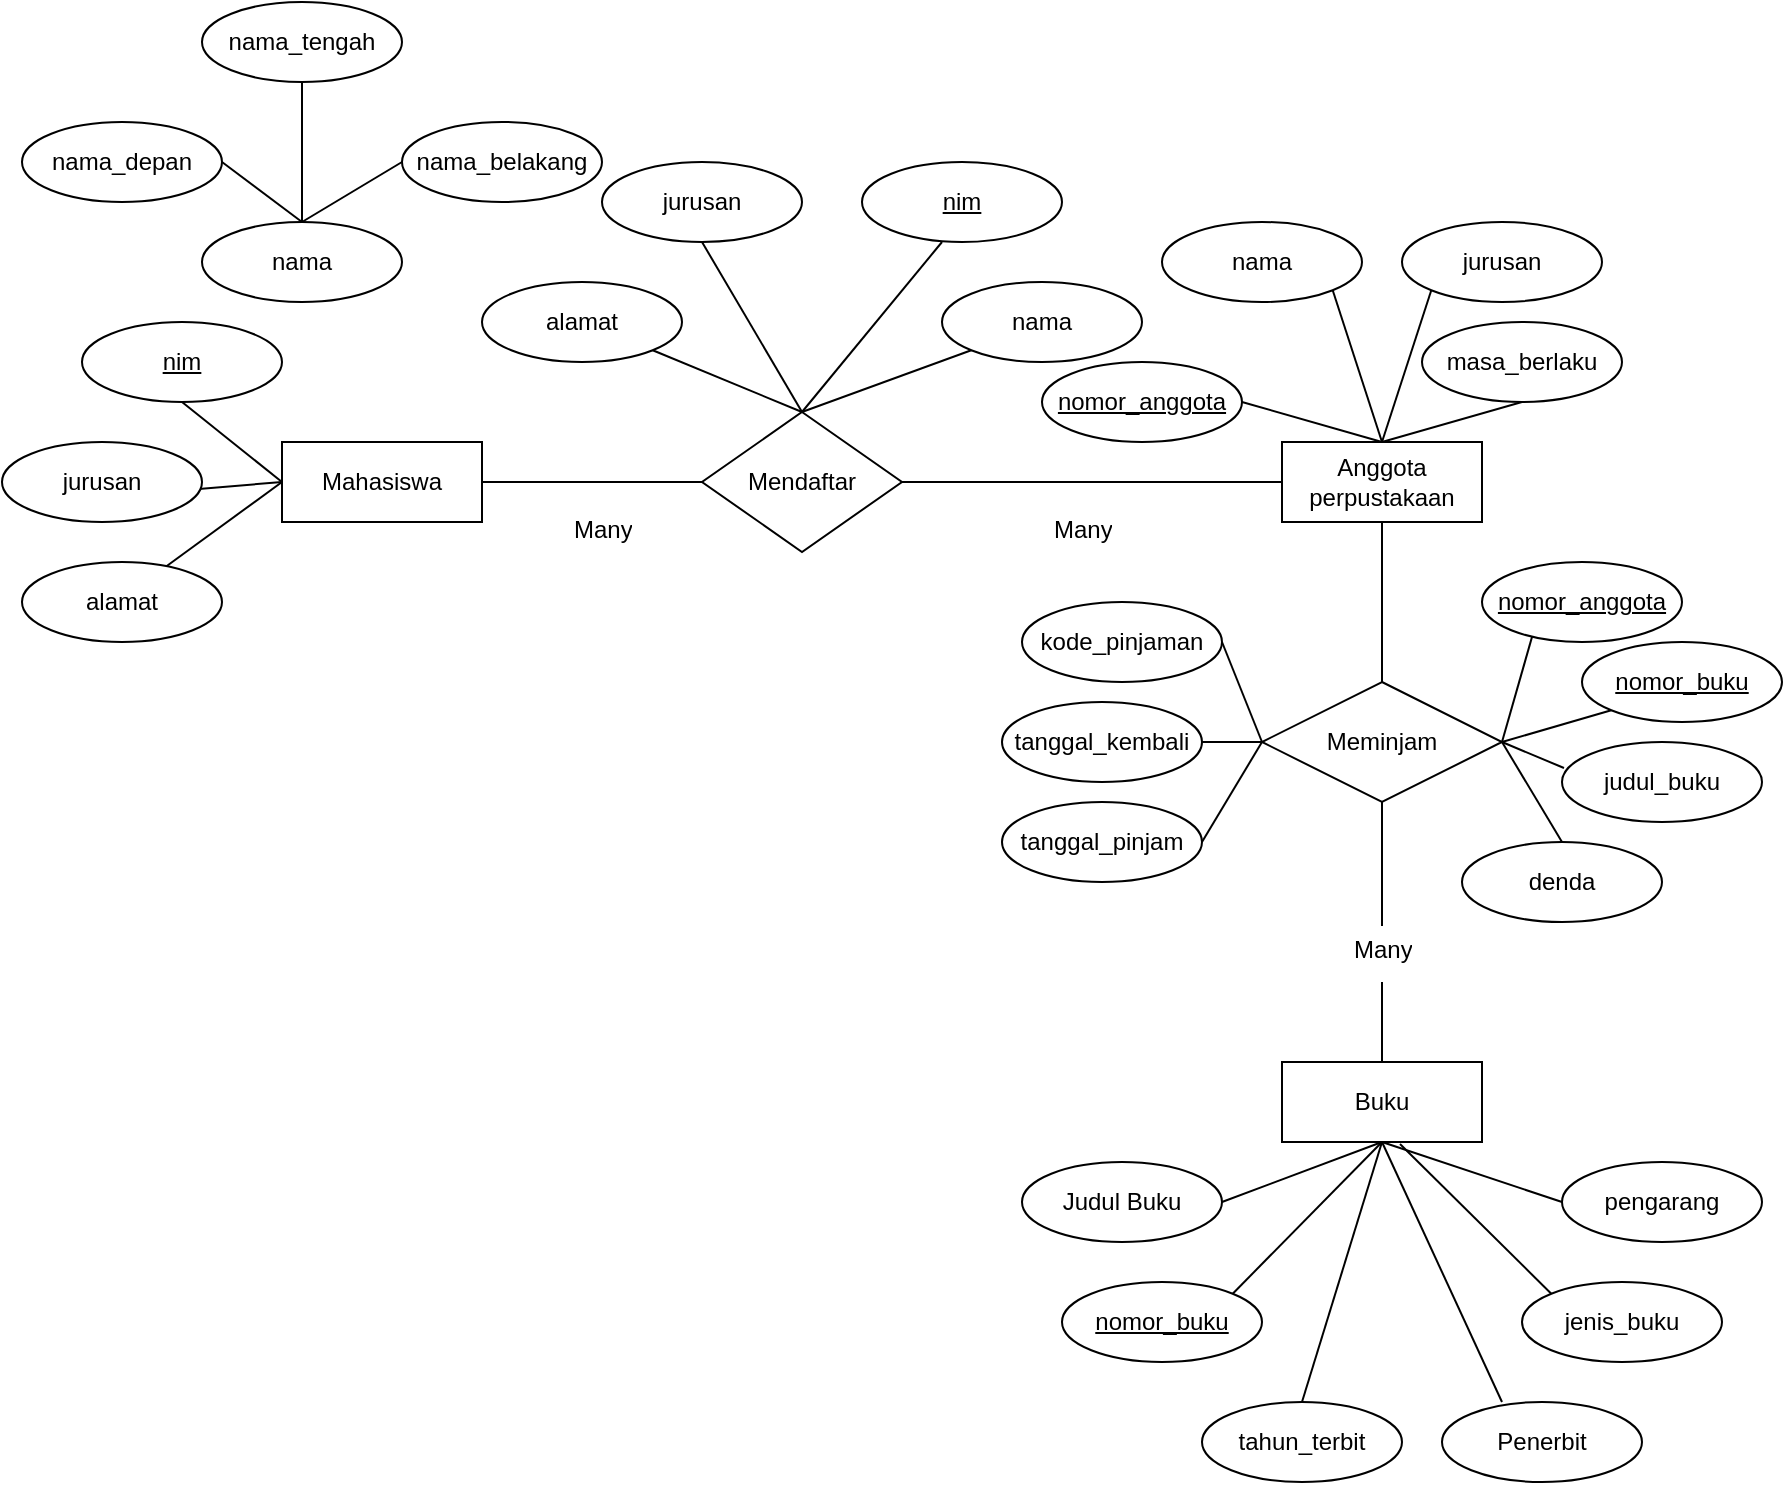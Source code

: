 <mxfile version="24.7.6">
  <diagram name="Page-1" id="t4ufFn0iIrSGXLn8YNoT">
    <mxGraphModel dx="795" dy="493" grid="1" gridSize="10" guides="1" tooltips="1" connect="1" arrows="1" fold="1" page="1" pageScale="1" pageWidth="850" pageHeight="1100" math="0" shadow="0">
      <root>
        <mxCell id="0" />
        <mxCell id="1" parent="0" />
        <mxCell id="QbWQsQQQNi0sNVWzcTwR-8" value="nama_tengah" style="ellipse;whiteSpace=wrap;html=1;align=center;" vertex="1" parent="1">
          <mxGeometry x="110" y="300" width="100" height="40" as="geometry" />
        </mxCell>
        <mxCell id="QbWQsQQQNi0sNVWzcTwR-9" value="nama_belakang" style="ellipse;whiteSpace=wrap;html=1;align=center;" vertex="1" parent="1">
          <mxGeometry x="210" y="360" width="100" height="40" as="geometry" />
        </mxCell>
        <mxCell id="QbWQsQQQNi0sNVWzcTwR-10" value="nama_depan" style="ellipse;whiteSpace=wrap;html=1;align=center;" vertex="1" parent="1">
          <mxGeometry x="20" y="360" width="100" height="40" as="geometry" />
        </mxCell>
        <mxCell id="QbWQsQQQNi0sNVWzcTwR-14" value="nama" style="ellipse;whiteSpace=wrap;html=1;align=center;" vertex="1" parent="1">
          <mxGeometry x="110" y="410" width="100" height="40" as="geometry" />
        </mxCell>
        <mxCell id="QbWQsQQQNi0sNVWzcTwR-15" value="" style="endArrow=none;html=1;rounded=0;exitX=0.5;exitY=0;exitDx=0;exitDy=0;entryX=0.5;entryY=1;entryDx=0;entryDy=0;" edge="1" parent="1" source="QbWQsQQQNi0sNVWzcTwR-14" target="QbWQsQQQNi0sNVWzcTwR-8">
          <mxGeometry relative="1" as="geometry">
            <mxPoint x="50" y="480" as="sourcePoint" />
            <mxPoint x="210" y="480" as="targetPoint" />
          </mxGeometry>
        </mxCell>
        <mxCell id="QbWQsQQQNi0sNVWzcTwR-16" value="" style="endArrow=none;html=1;rounded=0;exitX=1;exitY=0.5;exitDx=0;exitDy=0;entryX=0.5;entryY=0;entryDx=0;entryDy=0;" edge="1" parent="1" source="QbWQsQQQNi0sNVWzcTwR-10" target="QbWQsQQQNi0sNVWzcTwR-14">
          <mxGeometry relative="1" as="geometry">
            <mxPoint x="90" y="490" as="sourcePoint" />
            <mxPoint x="250" y="490" as="targetPoint" />
          </mxGeometry>
        </mxCell>
        <mxCell id="QbWQsQQQNi0sNVWzcTwR-17" value="" style="endArrow=none;html=1;rounded=0;exitX=0.5;exitY=0;exitDx=0;exitDy=0;entryX=0;entryY=0.5;entryDx=0;entryDy=0;" edge="1" parent="1" source="QbWQsQQQNi0sNVWzcTwR-14" target="QbWQsQQQNi0sNVWzcTwR-9">
          <mxGeometry relative="1" as="geometry">
            <mxPoint x="170" y="490" as="sourcePoint" />
            <mxPoint x="330" y="490" as="targetPoint" />
          </mxGeometry>
        </mxCell>
        <mxCell id="QbWQsQQQNi0sNVWzcTwR-18" value="Mahasiswa" style="whiteSpace=wrap;html=1;align=center;" vertex="1" parent="1">
          <mxGeometry x="150" y="520" width="100" height="40" as="geometry" />
        </mxCell>
        <mxCell id="QbWQsQQQNi0sNVWzcTwR-19" value="nim" style="ellipse;whiteSpace=wrap;html=1;align=center;fontStyle=4;" vertex="1" parent="1">
          <mxGeometry x="50" y="460" width="100" height="40" as="geometry" />
        </mxCell>
        <mxCell id="QbWQsQQQNi0sNVWzcTwR-22" value="" style="endArrow=none;html=1;rounded=0;exitX=0;exitY=0.5;exitDx=0;exitDy=0;entryX=0.954;entryY=0.593;entryDx=0;entryDy=0;entryPerimeter=0;" edge="1" parent="1" source="QbWQsQQQNi0sNVWzcTwR-18" target="QbWQsQQQNi0sNVWzcTwR-199">
          <mxGeometry relative="1" as="geometry">
            <mxPoint x="220" y="600" as="sourcePoint" />
            <mxPoint x="110" y="540" as="targetPoint" />
          </mxGeometry>
        </mxCell>
        <mxCell id="QbWQsQQQNi0sNVWzcTwR-23" value="" style="endArrow=none;html=1;rounded=0;exitX=0.5;exitY=1;exitDx=0;exitDy=0;entryX=0;entryY=0.5;entryDx=0;entryDy=0;" edge="1" parent="1" source="QbWQsQQQNi0sNVWzcTwR-19" target="QbWQsQQQNi0sNVWzcTwR-18">
          <mxGeometry relative="1" as="geometry">
            <mxPoint x="260" y="610" as="sourcePoint" />
            <mxPoint x="420" y="610" as="targetPoint" />
          </mxGeometry>
        </mxCell>
        <mxCell id="QbWQsQQQNi0sNVWzcTwR-24" value="" style="endArrow=none;html=1;rounded=0;exitX=0.71;exitY=0.075;exitDx=0;exitDy=0;entryX=0;entryY=0.5;entryDx=0;entryDy=0;exitPerimeter=0;" edge="1" parent="1" source="QbWQsQQQNi0sNVWzcTwR-198" target="QbWQsQQQNi0sNVWzcTwR-18">
          <mxGeometry relative="1" as="geometry">
            <mxPoint x="95.355" y="580.858" as="sourcePoint" />
            <mxPoint x="150" y="520" as="targetPoint" />
          </mxGeometry>
        </mxCell>
        <mxCell id="QbWQsQQQNi0sNVWzcTwR-25" value="" style="endArrow=none;html=1;rounded=0;exitX=1;exitY=0.5;exitDx=0;exitDy=0;entryX=0;entryY=0.5;entryDx=0;entryDy=0;" edge="1" parent="1" source="QbWQsQQQNi0sNVWzcTwR-18" target="QbWQsQQQNi0sNVWzcTwR-27">
          <mxGeometry relative="1" as="geometry">
            <mxPoint x="290" y="620" as="sourcePoint" />
            <mxPoint x="450" y="620" as="targetPoint" />
          </mxGeometry>
        </mxCell>
        <mxCell id="QbWQsQQQNi0sNVWzcTwR-27" value="Mendaftar" style="shape=rhombus;perimeter=rhombusPerimeter;whiteSpace=wrap;html=1;align=center;" vertex="1" parent="1">
          <mxGeometry x="360" y="505" width="100" height="70" as="geometry" />
        </mxCell>
        <mxCell id="QbWQsQQQNi0sNVWzcTwR-28" value="nama" style="ellipse;whiteSpace=wrap;html=1;align=center;" vertex="1" parent="1">
          <mxGeometry x="480" y="440" width="100" height="40" as="geometry" />
        </mxCell>
        <mxCell id="QbWQsQQQNi0sNVWzcTwR-30" value="jurusan" style="ellipse;whiteSpace=wrap;html=1;align=center;" vertex="1" parent="1">
          <mxGeometry x="310" y="380" width="100" height="40" as="geometry" />
        </mxCell>
        <mxCell id="QbWQsQQQNi0sNVWzcTwR-31" value="alamat" style="ellipse;whiteSpace=wrap;html=1;align=center;" vertex="1" parent="1">
          <mxGeometry x="250" y="440" width="100" height="40" as="geometry" />
        </mxCell>
        <mxCell id="QbWQsQQQNi0sNVWzcTwR-32" value="" style="endArrow=none;html=1;rounded=0;exitX=0.5;exitY=0;exitDx=0;exitDy=0;entryX=0;entryY=1;entryDx=0;entryDy=0;" edge="1" parent="1" source="QbWQsQQQNi0sNVWzcTwR-27" target="QbWQsQQQNi0sNVWzcTwR-28">
          <mxGeometry relative="1" as="geometry">
            <mxPoint x="670" y="590" as="sourcePoint" />
            <mxPoint x="830" y="590" as="targetPoint" />
          </mxGeometry>
        </mxCell>
        <mxCell id="QbWQsQQQNi0sNVWzcTwR-33" value="" style="endArrow=none;html=1;rounded=0;entryX=0.5;entryY=1;entryDx=0;entryDy=0;exitX=0.5;exitY=0;exitDx=0;exitDy=0;" edge="1" parent="1" source="QbWQsQQQNi0sNVWzcTwR-27" target="QbWQsQQQNi0sNVWzcTwR-30">
          <mxGeometry relative="1" as="geometry">
            <mxPoint x="470" y="500" as="sourcePoint" />
            <mxPoint x="510" y="470" as="targetPoint" />
          </mxGeometry>
        </mxCell>
        <mxCell id="QbWQsQQQNi0sNVWzcTwR-34" value="" style="endArrow=none;html=1;rounded=0;exitX=0.4;exitY=1;exitDx=0;exitDy=0;entryX=0.5;entryY=0;entryDx=0;entryDy=0;exitPerimeter=0;" edge="1" parent="1" source="QbWQsQQQNi0sNVWzcTwR-196" target="QbWQsQQQNi0sNVWzcTwR-27">
          <mxGeometry relative="1" as="geometry">
            <mxPoint x="480" y="424" as="sourcePoint" />
            <mxPoint x="470" y="480" as="targetPoint" />
            <Array as="points" />
          </mxGeometry>
        </mxCell>
        <mxCell id="QbWQsQQQNi0sNVWzcTwR-35" value="" style="endArrow=none;html=1;rounded=0;exitX=0.5;exitY=0;exitDx=0;exitDy=0;entryX=1;entryY=1;entryDx=0;entryDy=0;" edge="1" parent="1" source="QbWQsQQQNi0sNVWzcTwR-27" target="QbWQsQQQNi0sNVWzcTwR-31">
          <mxGeometry relative="1" as="geometry">
            <mxPoint x="500" y="535" as="sourcePoint" />
            <mxPoint x="530" y="490" as="targetPoint" />
          </mxGeometry>
        </mxCell>
        <mxCell id="QbWQsQQQNi0sNVWzcTwR-37" value="Anggota&lt;div&gt;perpustakaan&lt;/div&gt;" style="whiteSpace=wrap;html=1;align=center;" vertex="1" parent="1">
          <mxGeometry x="650" y="520" width="100" height="40" as="geometry" />
        </mxCell>
        <mxCell id="QbWQsQQQNi0sNVWzcTwR-38" value="" style="endArrow=none;html=1;rounded=0;exitX=1;exitY=0.5;exitDx=0;exitDy=0;entryX=0;entryY=0.5;entryDx=0;entryDy=0;" edge="1" parent="1" source="QbWQsQQQNi0sNVWzcTwR-27" target="QbWQsQQQNi0sNVWzcTwR-37">
          <mxGeometry relative="1" as="geometry">
            <mxPoint x="600" y="620" as="sourcePoint" />
            <mxPoint x="760" y="620" as="targetPoint" />
          </mxGeometry>
        </mxCell>
        <mxCell id="QbWQsQQQNi0sNVWzcTwR-148" value="jurusan" style="ellipse;whiteSpace=wrap;html=1;align=center;" vertex="1" parent="1">
          <mxGeometry x="710" y="410" width="100" height="40" as="geometry" />
        </mxCell>
        <mxCell id="QbWQsQQQNi0sNVWzcTwR-150" value="nama" style="ellipse;whiteSpace=wrap;html=1;align=center;" vertex="1" parent="1">
          <mxGeometry x="590" y="410" width="100" height="40" as="geometry" />
        </mxCell>
        <mxCell id="QbWQsQQQNi0sNVWzcTwR-151" value="masa_berlaku" style="ellipse;whiteSpace=wrap;html=1;align=center;" vertex="1" parent="1">
          <mxGeometry x="720" y="460" width="100" height="40" as="geometry" />
        </mxCell>
        <mxCell id="QbWQsQQQNi0sNVWzcTwR-152" value="" style="endArrow=none;html=1;rounded=0;exitX=0.5;exitY=0;exitDx=0;exitDy=0;entryX=0.5;entryY=1;entryDx=0;entryDy=0;" edge="1" parent="1" source="QbWQsQQQNi0sNVWzcTwR-37" target="QbWQsQQQNi0sNVWzcTwR-151">
          <mxGeometry relative="1" as="geometry">
            <mxPoint x="590" y="610" as="sourcePoint" />
            <mxPoint x="750" y="610" as="targetPoint" />
          </mxGeometry>
        </mxCell>
        <mxCell id="QbWQsQQQNi0sNVWzcTwR-153" value="" style="endArrow=none;html=1;rounded=0;exitX=0.5;exitY=0;exitDx=0;exitDy=0;entryX=1;entryY=0.5;entryDx=0;entryDy=0;" edge="1" parent="1" source="QbWQsQQQNi0sNVWzcTwR-37" target="QbWQsQQQNi0sNVWzcTwR-194">
          <mxGeometry relative="1" as="geometry">
            <mxPoint x="700" y="610" as="sourcePoint" />
            <mxPoint x="630" y="500" as="targetPoint" />
          </mxGeometry>
        </mxCell>
        <mxCell id="QbWQsQQQNi0sNVWzcTwR-154" value="" style="endArrow=none;html=1;rounded=0;exitX=0.5;exitY=0;exitDx=0;exitDy=0;entryX=0;entryY=1;entryDx=0;entryDy=0;" edge="1" parent="1" source="QbWQsQQQNi0sNVWzcTwR-37" target="QbWQsQQQNi0sNVWzcTwR-148">
          <mxGeometry relative="1" as="geometry">
            <mxPoint x="640" y="630" as="sourcePoint" />
            <mxPoint x="800" y="630" as="targetPoint" />
          </mxGeometry>
        </mxCell>
        <mxCell id="QbWQsQQQNi0sNVWzcTwR-155" value="" style="endArrow=none;html=1;rounded=0;exitX=0.5;exitY=0;exitDx=0;exitDy=0;entryX=1;entryY=1;entryDx=0;entryDy=0;" edge="1" parent="1" source="QbWQsQQQNi0sNVWzcTwR-37" target="QbWQsQQQNi0sNVWzcTwR-150">
          <mxGeometry relative="1" as="geometry">
            <mxPoint x="710" y="530" as="sourcePoint" />
            <mxPoint x="735" y="454" as="targetPoint" />
          </mxGeometry>
        </mxCell>
        <mxCell id="QbWQsQQQNi0sNVWzcTwR-156" value="Meminjam" style="shape=rhombus;perimeter=rhombusPerimeter;whiteSpace=wrap;html=1;align=center;" vertex="1" parent="1">
          <mxGeometry x="640" y="640" width="120" height="60" as="geometry" />
        </mxCell>
        <mxCell id="QbWQsQQQNi0sNVWzcTwR-157" value="denda" style="ellipse;whiteSpace=wrap;html=1;align=center;" vertex="1" parent="1">
          <mxGeometry x="740" y="720" width="100" height="40" as="geometry" />
        </mxCell>
        <mxCell id="QbWQsQQQNi0sNVWzcTwR-158" value="judul_buku" style="ellipse;whiteSpace=wrap;html=1;align=center;" vertex="1" parent="1">
          <mxGeometry x="790" y="670" width="100" height="40" as="geometry" />
        </mxCell>
        <mxCell id="QbWQsQQQNi0sNVWzcTwR-161" value="tanggal_pinjam" style="ellipse;whiteSpace=wrap;html=1;align=center;" vertex="1" parent="1">
          <mxGeometry x="510" y="700" width="100" height="40" as="geometry" />
        </mxCell>
        <mxCell id="QbWQsQQQNi0sNVWzcTwR-162" value="tanggal_kembali" style="ellipse;whiteSpace=wrap;html=1;align=center;" vertex="1" parent="1">
          <mxGeometry x="510" y="650" width="100" height="40" as="geometry" />
        </mxCell>
        <mxCell id="QbWQsQQQNi0sNVWzcTwR-163" value="kode_pinjaman" style="ellipse;whiteSpace=wrap;html=1;align=center;" vertex="1" parent="1">
          <mxGeometry x="520" y="600" width="100" height="40" as="geometry" />
        </mxCell>
        <mxCell id="QbWQsQQQNi0sNVWzcTwR-165" value="" style="endArrow=none;html=1;rounded=0;exitX=1;exitY=0.5;exitDx=0;exitDy=0;entryX=0.26;entryY=0.85;entryDx=0;entryDy=0;entryPerimeter=0;" edge="1" parent="1" source="QbWQsQQQNi0sNVWzcTwR-156" target="QbWQsQQQNi0sNVWzcTwR-193">
          <mxGeometry relative="1" as="geometry">
            <mxPoint x="590" y="820" as="sourcePoint" />
            <mxPoint x="774" y="623" as="targetPoint" />
          </mxGeometry>
        </mxCell>
        <mxCell id="QbWQsQQQNi0sNVWzcTwR-166" value="" style="endArrow=none;html=1;rounded=0;exitX=1;exitY=0.5;exitDx=0;exitDy=0;entryX=0;entryY=1;entryDx=0;entryDy=0;" edge="1" parent="1" source="QbWQsQQQNi0sNVWzcTwR-156" target="QbWQsQQQNi0sNVWzcTwR-192">
          <mxGeometry relative="1" as="geometry">
            <mxPoint x="770" y="680" as="sourcePoint" />
            <mxPoint x="804.645" y="654.142" as="targetPoint" />
          </mxGeometry>
        </mxCell>
        <mxCell id="QbWQsQQQNi0sNVWzcTwR-167" value="" style="endArrow=none;html=1;rounded=0;exitX=1;exitY=0.5;exitDx=0;exitDy=0;entryX=0.01;entryY=0.325;entryDx=0;entryDy=0;entryPerimeter=0;" edge="1" parent="1" source="QbWQsQQQNi0sNVWzcTwR-156" target="QbWQsQQQNi0sNVWzcTwR-158">
          <mxGeometry relative="1" as="geometry">
            <mxPoint x="770" y="680" as="sourcePoint" />
            <mxPoint x="790" y="690" as="targetPoint" />
          </mxGeometry>
        </mxCell>
        <mxCell id="QbWQsQQQNi0sNVWzcTwR-168" value="" style="endArrow=none;html=1;rounded=0;exitX=1;exitY=0.5;exitDx=0;exitDy=0;entryX=0.5;entryY=0;entryDx=0;entryDy=0;" edge="1" parent="1" source="QbWQsQQQNi0sNVWzcTwR-156" target="QbWQsQQQNi0sNVWzcTwR-157">
          <mxGeometry relative="1" as="geometry">
            <mxPoint x="780" y="690" as="sourcePoint" />
            <mxPoint x="825" y="674" as="targetPoint" />
          </mxGeometry>
        </mxCell>
        <mxCell id="QbWQsQQQNi0sNVWzcTwR-170" value="" style="endArrow=none;html=1;rounded=0;exitX=0;exitY=0.5;exitDx=0;exitDy=0;entryX=1;entryY=0.5;entryDx=0;entryDy=0;" edge="1" parent="1" source="QbWQsQQQNi0sNVWzcTwR-156" target="QbWQsQQQNi0sNVWzcTwR-163">
          <mxGeometry relative="1" as="geometry">
            <mxPoint x="610" y="800" as="sourcePoint" />
            <mxPoint x="625" y="614" as="targetPoint" />
          </mxGeometry>
        </mxCell>
        <mxCell id="QbWQsQQQNi0sNVWzcTwR-171" value="" style="endArrow=none;html=1;rounded=0;exitX=1;exitY=0.5;exitDx=0;exitDy=0;entryX=0;entryY=0.5;entryDx=0;entryDy=0;" edge="1" parent="1" source="QbWQsQQQNi0sNVWzcTwR-161" target="QbWQsQQQNi0sNVWzcTwR-156">
          <mxGeometry relative="1" as="geometry">
            <mxPoint x="650" y="680" as="sourcePoint" />
            <mxPoint x="635" y="624" as="targetPoint" />
          </mxGeometry>
        </mxCell>
        <mxCell id="QbWQsQQQNi0sNVWzcTwR-172" value="" style="endArrow=none;html=1;rounded=0;exitX=1;exitY=0.5;exitDx=0;exitDy=0;entryX=0;entryY=0.5;entryDx=0;entryDy=0;" edge="1" parent="1" source="QbWQsQQQNi0sNVWzcTwR-162" target="QbWQsQQQNi0sNVWzcTwR-156">
          <mxGeometry relative="1" as="geometry">
            <mxPoint x="660" y="690" as="sourcePoint" />
            <mxPoint x="645" y="634" as="targetPoint" />
          </mxGeometry>
        </mxCell>
        <mxCell id="QbWQsQQQNi0sNVWzcTwR-173" value="" style="endArrow=none;html=1;rounded=0;exitX=0.5;exitY=1;exitDx=0;exitDy=0;entryX=0.5;entryY=0;entryDx=0;entryDy=0;" edge="1" parent="1" source="QbWQsQQQNi0sNVWzcTwR-37" target="QbWQsQQQNi0sNVWzcTwR-156">
          <mxGeometry relative="1" as="geometry">
            <mxPoint x="660" y="870" as="sourcePoint" />
            <mxPoint x="820" y="870" as="targetPoint" />
          </mxGeometry>
        </mxCell>
        <mxCell id="QbWQsQQQNi0sNVWzcTwR-174" value="Buku" style="whiteSpace=wrap;html=1;align=center;" vertex="1" parent="1">
          <mxGeometry x="650" y="830" width="100" height="40" as="geometry" />
        </mxCell>
        <mxCell id="QbWQsQQQNi0sNVWzcTwR-175" value="tahun_&lt;span style=&quot;background-color: initial;&quot;&gt;terbit&lt;/span&gt;" style="ellipse;whiteSpace=wrap;html=1;align=center;" vertex="1" parent="1">
          <mxGeometry x="610" y="1000" width="100" height="40" as="geometry" />
        </mxCell>
        <mxCell id="QbWQsQQQNi0sNVWzcTwR-176" value="Penerbit" style="ellipse;whiteSpace=wrap;html=1;align=center;" vertex="1" parent="1">
          <mxGeometry x="730" y="1000" width="100" height="40" as="geometry" />
        </mxCell>
        <mxCell id="QbWQsQQQNi0sNVWzcTwR-177" value="jenis_buku" style="ellipse;whiteSpace=wrap;html=1;align=center;" vertex="1" parent="1">
          <mxGeometry x="770" y="940" width="100" height="40" as="geometry" />
        </mxCell>
        <mxCell id="QbWQsQQQNi0sNVWzcTwR-178" value="pengarang" style="ellipse;whiteSpace=wrap;html=1;align=center;" vertex="1" parent="1">
          <mxGeometry x="790" y="880" width="100" height="40" as="geometry" />
        </mxCell>
        <mxCell id="QbWQsQQQNi0sNVWzcTwR-179" value="Judul Buku" style="ellipse;whiteSpace=wrap;html=1;align=center;" vertex="1" parent="1">
          <mxGeometry x="520" y="880" width="100" height="40" as="geometry" />
        </mxCell>
        <mxCell id="QbWQsQQQNi0sNVWzcTwR-180" value="nomor_buku" style="ellipse;whiteSpace=wrap;html=1;align=center;fontStyle=4;" vertex="1" parent="1">
          <mxGeometry x="540" y="940" width="100" height="40" as="geometry" />
        </mxCell>
        <mxCell id="QbWQsQQQNi0sNVWzcTwR-181" value="" style="endArrow=none;html=1;rounded=0;exitX=0.5;exitY=1;exitDx=0;exitDy=0;entryX=0;entryY=0.5;entryDx=0;entryDy=0;" edge="1" parent="1" source="QbWQsQQQNi0sNVWzcTwR-174" target="QbWQsQQQNi0sNVWzcTwR-178">
          <mxGeometry relative="1" as="geometry">
            <mxPoint x="650" y="920" as="sourcePoint" />
            <mxPoint x="810" y="920" as="targetPoint" />
          </mxGeometry>
        </mxCell>
        <mxCell id="QbWQsQQQNi0sNVWzcTwR-182" value="" style="endArrow=none;html=1;rounded=0;exitX=0.59;exitY=1.025;exitDx=0;exitDy=0;entryX=0;entryY=0;entryDx=0;entryDy=0;exitPerimeter=0;" edge="1" parent="1" source="QbWQsQQQNi0sNVWzcTwR-174" target="QbWQsQQQNi0sNVWzcTwR-177">
          <mxGeometry relative="1" as="geometry">
            <mxPoint x="720" y="890" as="sourcePoint" />
            <mxPoint x="800" y="910" as="targetPoint" />
          </mxGeometry>
        </mxCell>
        <mxCell id="QbWQsQQQNi0sNVWzcTwR-183" value="" style="endArrow=none;html=1;rounded=0;exitX=0.5;exitY=1;exitDx=0;exitDy=0;entryX=0.3;entryY=0;entryDx=0;entryDy=0;entryPerimeter=0;" edge="1" parent="1" source="QbWQsQQQNi0sNVWzcTwR-174" target="QbWQsQQQNi0sNVWzcTwR-176">
          <mxGeometry relative="1" as="geometry">
            <mxPoint x="730" y="900" as="sourcePoint" />
            <mxPoint x="810" y="920" as="targetPoint" />
          </mxGeometry>
        </mxCell>
        <mxCell id="QbWQsQQQNi0sNVWzcTwR-185" value="" style="endArrow=none;html=1;rounded=0;exitX=0.5;exitY=1;exitDx=0;exitDy=0;entryX=1;entryY=0;entryDx=0;entryDy=0;" edge="1" parent="1" source="QbWQsQQQNi0sNVWzcTwR-174" target="QbWQsQQQNi0sNVWzcTwR-180">
          <mxGeometry relative="1" as="geometry">
            <mxPoint x="720" y="890" as="sourcePoint" />
            <mxPoint x="770" y="1010" as="targetPoint" />
          </mxGeometry>
        </mxCell>
        <mxCell id="QbWQsQQQNi0sNVWzcTwR-186" value="" style="endArrow=none;html=1;rounded=0;exitX=0.5;exitY=1;exitDx=0;exitDy=0;entryX=0.5;entryY=0;entryDx=0;entryDy=0;" edge="1" parent="1" source="QbWQsQQQNi0sNVWzcTwR-174" target="QbWQsQQQNi0sNVWzcTwR-175">
          <mxGeometry relative="1" as="geometry">
            <mxPoint x="730" y="900" as="sourcePoint" />
            <mxPoint x="780" y="1020" as="targetPoint" />
          </mxGeometry>
        </mxCell>
        <mxCell id="QbWQsQQQNi0sNVWzcTwR-187" value="" style="endArrow=none;html=1;rounded=0;exitX=0.5;exitY=1;exitDx=0;exitDy=0;entryX=1;entryY=0.5;entryDx=0;entryDy=0;" edge="1" parent="1" source="QbWQsQQQNi0sNVWzcTwR-174" target="QbWQsQQQNi0sNVWzcTwR-179">
          <mxGeometry relative="1" as="geometry">
            <mxPoint x="720" y="890" as="sourcePoint" />
            <mxPoint x="635" y="956" as="targetPoint" />
          </mxGeometry>
        </mxCell>
        <mxCell id="QbWQsQQQNi0sNVWzcTwR-188" value="Many" style="text;strokeColor=none;fillColor=none;spacingLeft=4;spacingRight=4;overflow=hidden;rotatable=0;points=[[0,0.5],[1,0.5]];portConstraint=eastwest;fontSize=12;whiteSpace=wrap;html=1;" vertex="1" parent="1">
          <mxGeometry x="680" y="760" width="40" height="30" as="geometry" />
        </mxCell>
        <mxCell id="QbWQsQQQNi0sNVWzcTwR-189" value="" style="endArrow=none;html=1;rounded=0;exitX=0.5;exitY=1;exitDx=0;exitDy=0;entryX=0.5;entryY=0.067;entryDx=0;entryDy=0;entryPerimeter=0;" edge="1" parent="1" source="QbWQsQQQNi0sNVWzcTwR-156" target="QbWQsQQQNi0sNVWzcTwR-188">
          <mxGeometry relative="1" as="geometry">
            <mxPoint x="430" y="820" as="sourcePoint" />
            <mxPoint x="590" y="820" as="targetPoint" />
          </mxGeometry>
        </mxCell>
        <mxCell id="QbWQsQQQNi0sNVWzcTwR-190" value="" style="endArrow=none;html=1;rounded=0;exitX=0.5;exitY=1;exitDx=0;exitDy=0;exitPerimeter=0;entryX=0.5;entryY=0;entryDx=0;entryDy=0;" edge="1" parent="1" source="QbWQsQQQNi0sNVWzcTwR-188" target="QbWQsQQQNi0sNVWzcTwR-174">
          <mxGeometry relative="1" as="geometry">
            <mxPoint x="530" y="850" as="sourcePoint" />
            <mxPoint x="690" y="850" as="targetPoint" />
          </mxGeometry>
        </mxCell>
        <mxCell id="QbWQsQQQNi0sNVWzcTwR-192" value="nomor_buku" style="ellipse;whiteSpace=wrap;html=1;align=center;fontStyle=4;" vertex="1" parent="1">
          <mxGeometry x="800" y="620" width="100" height="40" as="geometry" />
        </mxCell>
        <mxCell id="QbWQsQQQNi0sNVWzcTwR-193" value="nomor_anggota" style="ellipse;whiteSpace=wrap;html=1;align=center;fontStyle=4;" vertex="1" parent="1">
          <mxGeometry x="750" y="580" width="100" height="40" as="geometry" />
        </mxCell>
        <mxCell id="QbWQsQQQNi0sNVWzcTwR-194" value="nomor_anggota" style="ellipse;whiteSpace=wrap;html=1;align=center;fontStyle=4;" vertex="1" parent="1">
          <mxGeometry x="530" y="480" width="100" height="40" as="geometry" />
        </mxCell>
        <mxCell id="QbWQsQQQNi0sNVWzcTwR-196" value="nim" style="ellipse;whiteSpace=wrap;html=1;align=center;fontStyle=4;" vertex="1" parent="1">
          <mxGeometry x="440" y="380" width="100" height="40" as="geometry" />
        </mxCell>
        <mxCell id="QbWQsQQQNi0sNVWzcTwR-198" value="alamat" style="ellipse;whiteSpace=wrap;html=1;align=center;" vertex="1" parent="1">
          <mxGeometry x="20" y="580" width="100" height="40" as="geometry" />
        </mxCell>
        <mxCell id="QbWQsQQQNi0sNVWzcTwR-199" value="jurusan" style="ellipse;whiteSpace=wrap;html=1;align=center;" vertex="1" parent="1">
          <mxGeometry x="10" y="520" width="100" height="40" as="geometry" />
        </mxCell>
        <mxCell id="QbWQsQQQNi0sNVWzcTwR-201" value="Many" style="text;strokeColor=none;fillColor=none;spacingLeft=4;spacingRight=4;overflow=hidden;rotatable=0;points=[[0,0.5],[1,0.5]];portConstraint=eastwest;fontSize=12;whiteSpace=wrap;html=1;" vertex="1" parent="1">
          <mxGeometry x="290" y="550" width="40" height="30" as="geometry" />
        </mxCell>
        <mxCell id="QbWQsQQQNi0sNVWzcTwR-202" value="Many" style="text;strokeColor=none;fillColor=none;spacingLeft=4;spacingRight=4;overflow=hidden;rotatable=0;points=[[0,0.5],[1,0.5]];portConstraint=eastwest;fontSize=12;whiteSpace=wrap;html=1;" vertex="1" parent="1">
          <mxGeometry x="530" y="550" width="40" height="30" as="geometry" />
        </mxCell>
      </root>
    </mxGraphModel>
  </diagram>
</mxfile>

